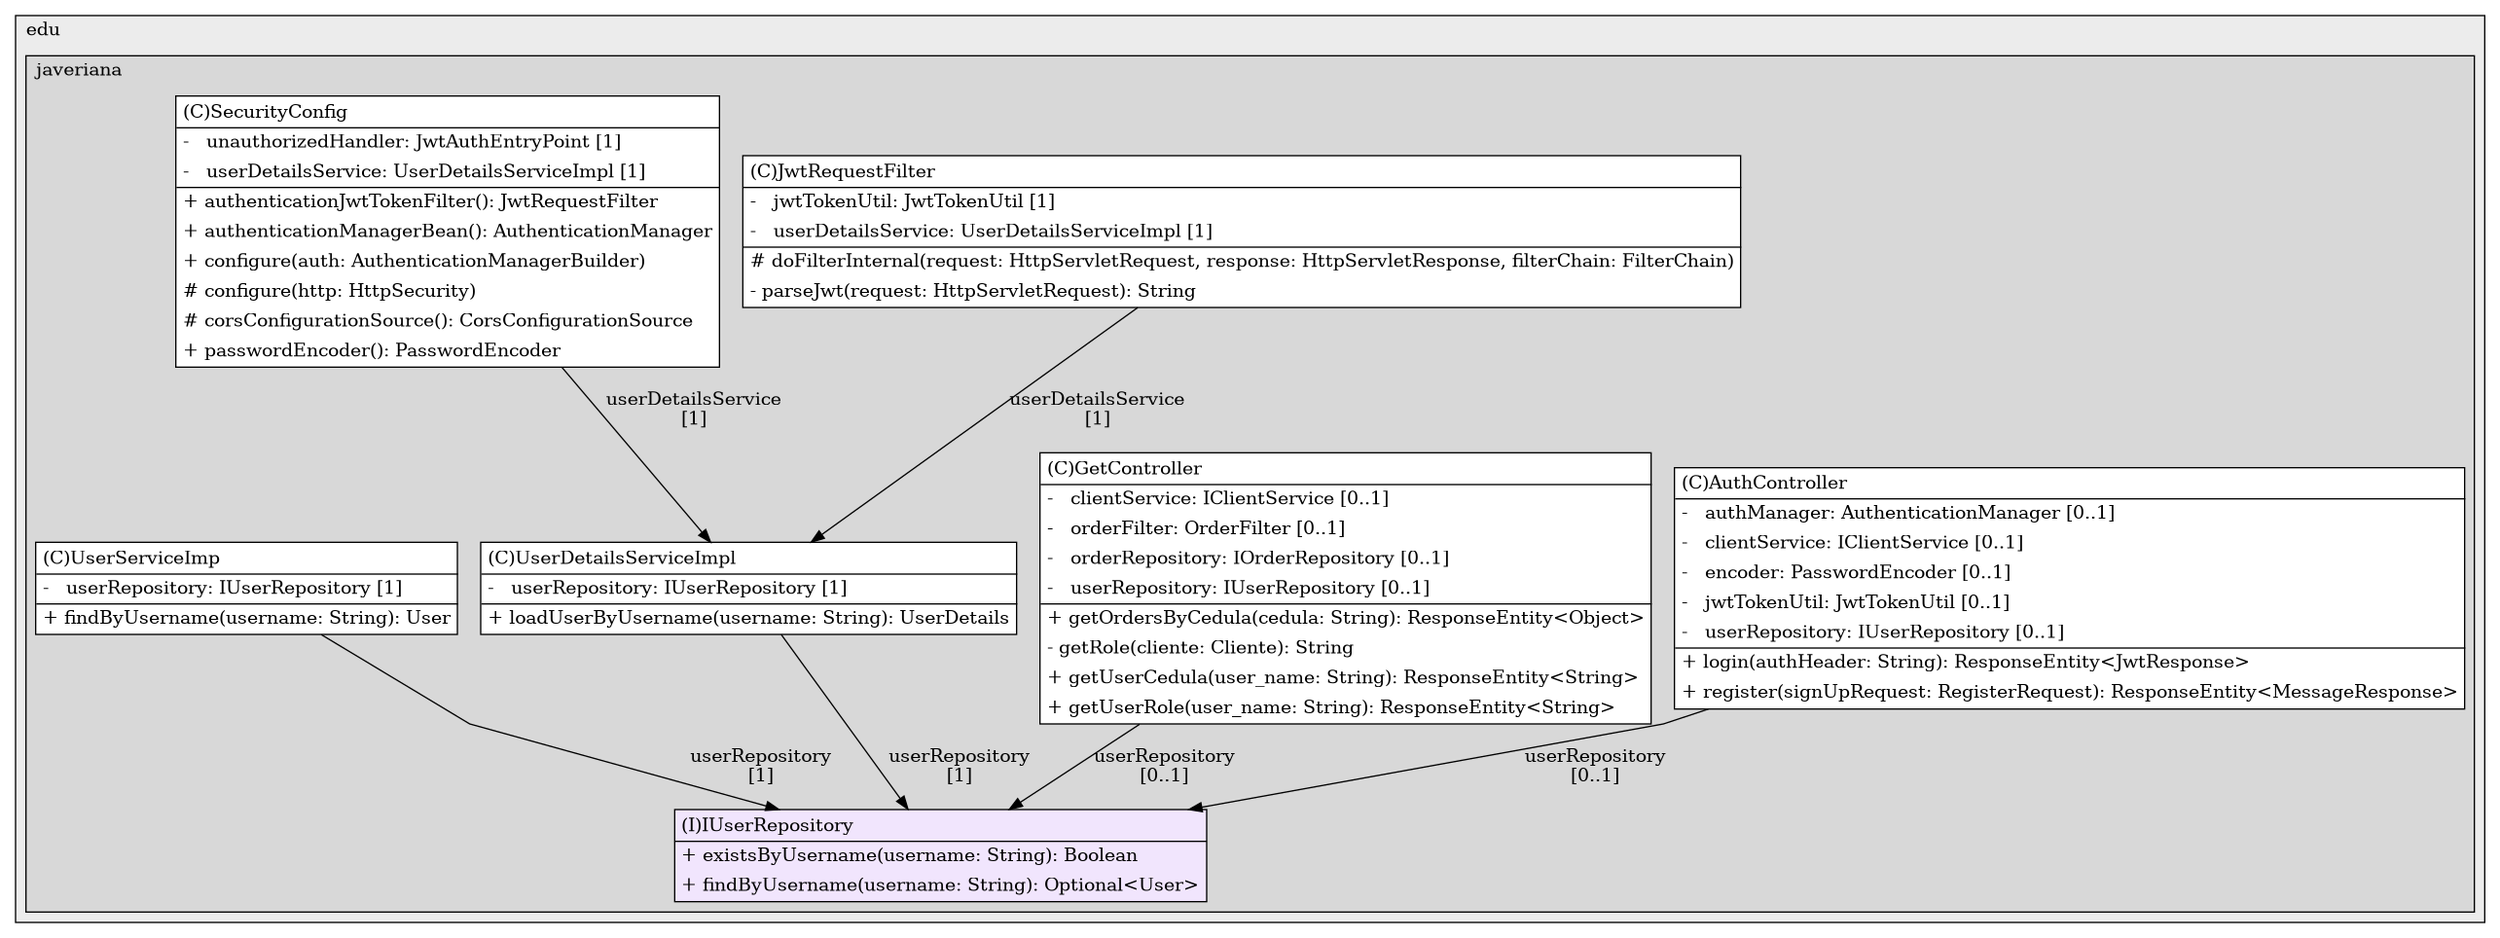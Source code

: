 @startuml

/' diagram meta data start
config=StructureConfiguration;
{
  "projectClassification": {
    "searchMode": "OpenProject", // OpenProject, AllProjects
    "includedProjects": "",
    "pathEndKeywords": "*.impl",
    "isClientPath": "",
    "isClientName": "",
    "isTestPath": "",
    "isTestName": "",
    "isMappingPath": "",
    "isMappingName": "",
    "isDataAccessPath": "",
    "isDataAccessName": "",
    "isDataStructurePath": "",
    "isDataStructureName": "",
    "isInterfaceStructuresPath": "",
    "isInterfaceStructuresName": "",
    "isEntryPointPath": "",
    "isEntryPointName": "",
    "treatFinalFieldsAsMandatory": false
  },
  "graphRestriction": {
    "classPackageExcludeFilter": "",
    "classPackageIncludeFilter": "",
    "classNameExcludeFilter": "",
    "classNameIncludeFilter": "",
    "methodNameExcludeFilter": "",
    "methodNameIncludeFilter": "",
    "removeByInheritance": "", // inheritance/annotation based filtering is done in a second step
    "removeByAnnotation": "",
    "removeByClassPackage": "", // cleanup the graph after inheritance/annotation based filtering is done
    "removeByClassName": "",
    "cutMappings": false,
    "cutEnum": true,
    "cutTests": true,
    "cutClient": true,
    "cutDataAccess": false,
    "cutInterfaceStructures": false,
    "cutDataStructures": false,
    "cutGetterAndSetter": true,
    "cutConstructors": true
  },
  "graphTraversal": {
    "forwardDepth": 3,
    "backwardDepth": 3,
    "classPackageExcludeFilter": "",
    "classPackageIncludeFilter": "",
    "classNameExcludeFilter": "",
    "classNameIncludeFilter": "",
    "methodNameExcludeFilter": "",
    "methodNameIncludeFilter": "",
    "hideMappings": false,
    "hideDataStructures": false,
    "hidePrivateMethods": true,
    "hideInterfaceCalls": true, // indirection: implementation -> interface (is hidden) -> implementation
    "onlyShowApplicationEntryPoints": false, // root node is included
    "useMethodCallsForStructureDiagram": "ForwardOnly" // ForwardOnly, BothDirections, No
  },
  "details": {
    "aggregation": "GroupByClass", // ByClass, GroupByClass, None
    "showClassGenericTypes": true,
    "showMethods": true,
    "showMethodParameterNames": true,
    "showMethodParameterTypes": true,
    "showMethodReturnType": true,
    "showPackageLevels": 2,
    "showDetailedClassStructure": true
  },
  "rootClass": "co.edu.javeriana.ctai.tgsecurity.repository.interfaces.IUserRepository",
  "extensionCallbackMethod": "" // qualified.class.name#methodName - signature: public static String method(String)
}
diagram meta data end '/



digraph g {
    rankdir="TB"
    splines=polyline
    

'nodes 
subgraph cluster_100278 { 
   	label=edu
	labeljust=l
	fillcolor="#ececec"
	style=filled
   
   subgraph cluster_496592481 { 
   	label=javeriana
	labeljust=l
	fillcolor="#d8d8d8"
	style=filled
   
   AuthController1732437575[
	label=<<TABLE BORDER="1" CELLBORDER="0" CELLPADDING="4" CELLSPACING="0">
<TR><TD ALIGN="LEFT" >(C)AuthController</TD></TR>
<HR/>
<TR><TD ALIGN="LEFT" >-   authManager: AuthenticationManager [0..1]</TD></TR>
<TR><TD ALIGN="LEFT" >-   clientService: IClientService [0..1]</TD></TR>
<TR><TD ALIGN="LEFT" >-   encoder: PasswordEncoder [0..1]</TD></TR>
<TR><TD ALIGN="LEFT" >-   jwtTokenUtil: JwtTokenUtil [0..1]</TD></TR>
<TR><TD ALIGN="LEFT" >-   userRepository: IUserRepository [0..1]</TD></TR>
<HR/>
<TR><TD ALIGN="LEFT" >+ login(authHeader: String): ResponseEntity&lt;JwtResponse&gt;</TD></TR>
<TR><TD ALIGN="LEFT" >+ register(signUpRequest: RegisterRequest): ResponseEntity&lt;MessageResponse&gt;</TD></TR>
</TABLE>>
	style=filled
	margin=0
	shape=plaintext
	fillcolor="#FFFFFF"
];

GetController1649190291[
	label=<<TABLE BORDER="1" CELLBORDER="0" CELLPADDING="4" CELLSPACING="0">
<TR><TD ALIGN="LEFT" >(C)GetController</TD></TR>
<HR/>
<TR><TD ALIGN="LEFT" >-   clientService: IClientService [0..1]</TD></TR>
<TR><TD ALIGN="LEFT" >-   orderFilter: OrderFilter [0..1]</TD></TR>
<TR><TD ALIGN="LEFT" >-   orderRepository: IOrderRepository [0..1]</TD></TR>
<TR><TD ALIGN="LEFT" >-   userRepository: IUserRepository [0..1]</TD></TR>
<HR/>
<TR><TD ALIGN="LEFT" >+ getOrdersByCedula(cedula: String): ResponseEntity&lt;Object&gt;</TD></TR>
<TR><TD ALIGN="LEFT" >- getRole(cliente: Cliente): String</TD></TR>
<TR><TD ALIGN="LEFT" >+ getUserCedula(user_name: String): ResponseEntity&lt;String&gt;</TD></TR>
<TR><TD ALIGN="LEFT" >+ getUserRole(user_name: String): ResponseEntity&lt;String&gt;</TD></TR>
</TABLE>>
	style=filled
	margin=0
	shape=plaintext
	fillcolor="#FFFFFF"
];

IUserRepository1435144217[
	label=<<TABLE BORDER="1" CELLBORDER="0" CELLPADDING="4" CELLSPACING="0">
<TR><TD ALIGN="LEFT" >(I)IUserRepository</TD></TR>
<HR/>
<TR><TD ALIGN="LEFT" >+ existsByUsername(username: String): Boolean</TD></TR>
<TR><TD ALIGN="LEFT" >+ findByUsername(username: String): Optional&lt;User&gt;</TD></TR>
</TABLE>>
	style=filled
	margin=0
	shape=plaintext
	fillcolor="#F1E5FD"
];

JwtRequestFilter1992771287[
	label=<<TABLE BORDER="1" CELLBORDER="0" CELLPADDING="4" CELLSPACING="0">
<TR><TD ALIGN="LEFT" >(C)JwtRequestFilter</TD></TR>
<HR/>
<TR><TD ALIGN="LEFT" >-   jwtTokenUtil: JwtTokenUtil [1]</TD></TR>
<TR><TD ALIGN="LEFT" >-   userDetailsService: UserDetailsServiceImpl [1]</TD></TR>
<HR/>
<TR><TD ALIGN="LEFT" ># doFilterInternal(request: HttpServletRequest, response: HttpServletResponse, filterChain: FilterChain)</TD></TR>
<TR><TD ALIGN="LEFT" >- parseJwt(request: HttpServletRequest): String</TD></TR>
</TABLE>>
	style=filled
	margin=0
	shape=plaintext
	fillcolor="#FFFFFF"
];

SecurityConfig2036242528[
	label=<<TABLE BORDER="1" CELLBORDER="0" CELLPADDING="4" CELLSPACING="0">
<TR><TD ALIGN="LEFT" >(C)SecurityConfig</TD></TR>
<HR/>
<TR><TD ALIGN="LEFT" >-   unauthorizedHandler: JwtAuthEntryPoint [1]</TD></TR>
<TR><TD ALIGN="LEFT" >-   userDetailsService: UserDetailsServiceImpl [1]</TD></TR>
<HR/>
<TR><TD ALIGN="LEFT" >+ authenticationJwtTokenFilter(): JwtRequestFilter</TD></TR>
<TR><TD ALIGN="LEFT" >+ authenticationManagerBean(): AuthenticationManager</TD></TR>
<TR><TD ALIGN="LEFT" >+ configure(auth: AuthenticationManagerBuilder)</TD></TR>
<TR><TD ALIGN="LEFT" ># configure(http: HttpSecurity)</TD></TR>
<TR><TD ALIGN="LEFT" ># corsConfigurationSource(): CorsConfigurationSource</TD></TR>
<TR><TD ALIGN="LEFT" >+ passwordEncoder(): PasswordEncoder</TD></TR>
</TABLE>>
	style=filled
	margin=0
	shape=plaintext
	fillcolor="#FFFFFF"
];

UserDetailsServiceImpl468659198[
	label=<<TABLE BORDER="1" CELLBORDER="0" CELLPADDING="4" CELLSPACING="0">
<TR><TD ALIGN="LEFT" >(C)UserDetailsServiceImpl</TD></TR>
<HR/>
<TR><TD ALIGN="LEFT" >-   userRepository: IUserRepository [1]</TD></TR>
<HR/>
<TR><TD ALIGN="LEFT" >+ loadUserByUsername(username: String): UserDetails</TD></TR>
</TABLE>>
	style=filled
	margin=0
	shape=plaintext
	fillcolor="#FFFFFF"
];

UserServiceImp1642994765[
	label=<<TABLE BORDER="1" CELLBORDER="0" CELLPADDING="4" CELLSPACING="0">
<TR><TD ALIGN="LEFT" >(C)UserServiceImp</TD></TR>
<HR/>
<TR><TD ALIGN="LEFT" >-   userRepository: IUserRepository [1]</TD></TR>
<HR/>
<TR><TD ALIGN="LEFT" >+ findByUsername(username: String): User</TD></TR>
</TABLE>>
	style=filled
	margin=0
	shape=plaintext
	fillcolor="#FFFFFF"
];
} 
} 

'edges    
AuthController1732437575 -> IUserRepository1435144217[label="userRepository
[0..1]"];
GetController1649190291 -> IUserRepository1435144217[label="userRepository
[0..1]"];
JwtRequestFilter1992771287 -> UserDetailsServiceImpl468659198[label="userDetailsService
[1]"];
SecurityConfig2036242528 -> UserDetailsServiceImpl468659198[label="userDetailsService
[1]"];
UserDetailsServiceImpl468659198 -> IUserRepository1435144217[label="userRepository
[1]"];
UserServiceImp1642994765 -> IUserRepository1435144217[label="userRepository
[1]"];
    
}
@enduml